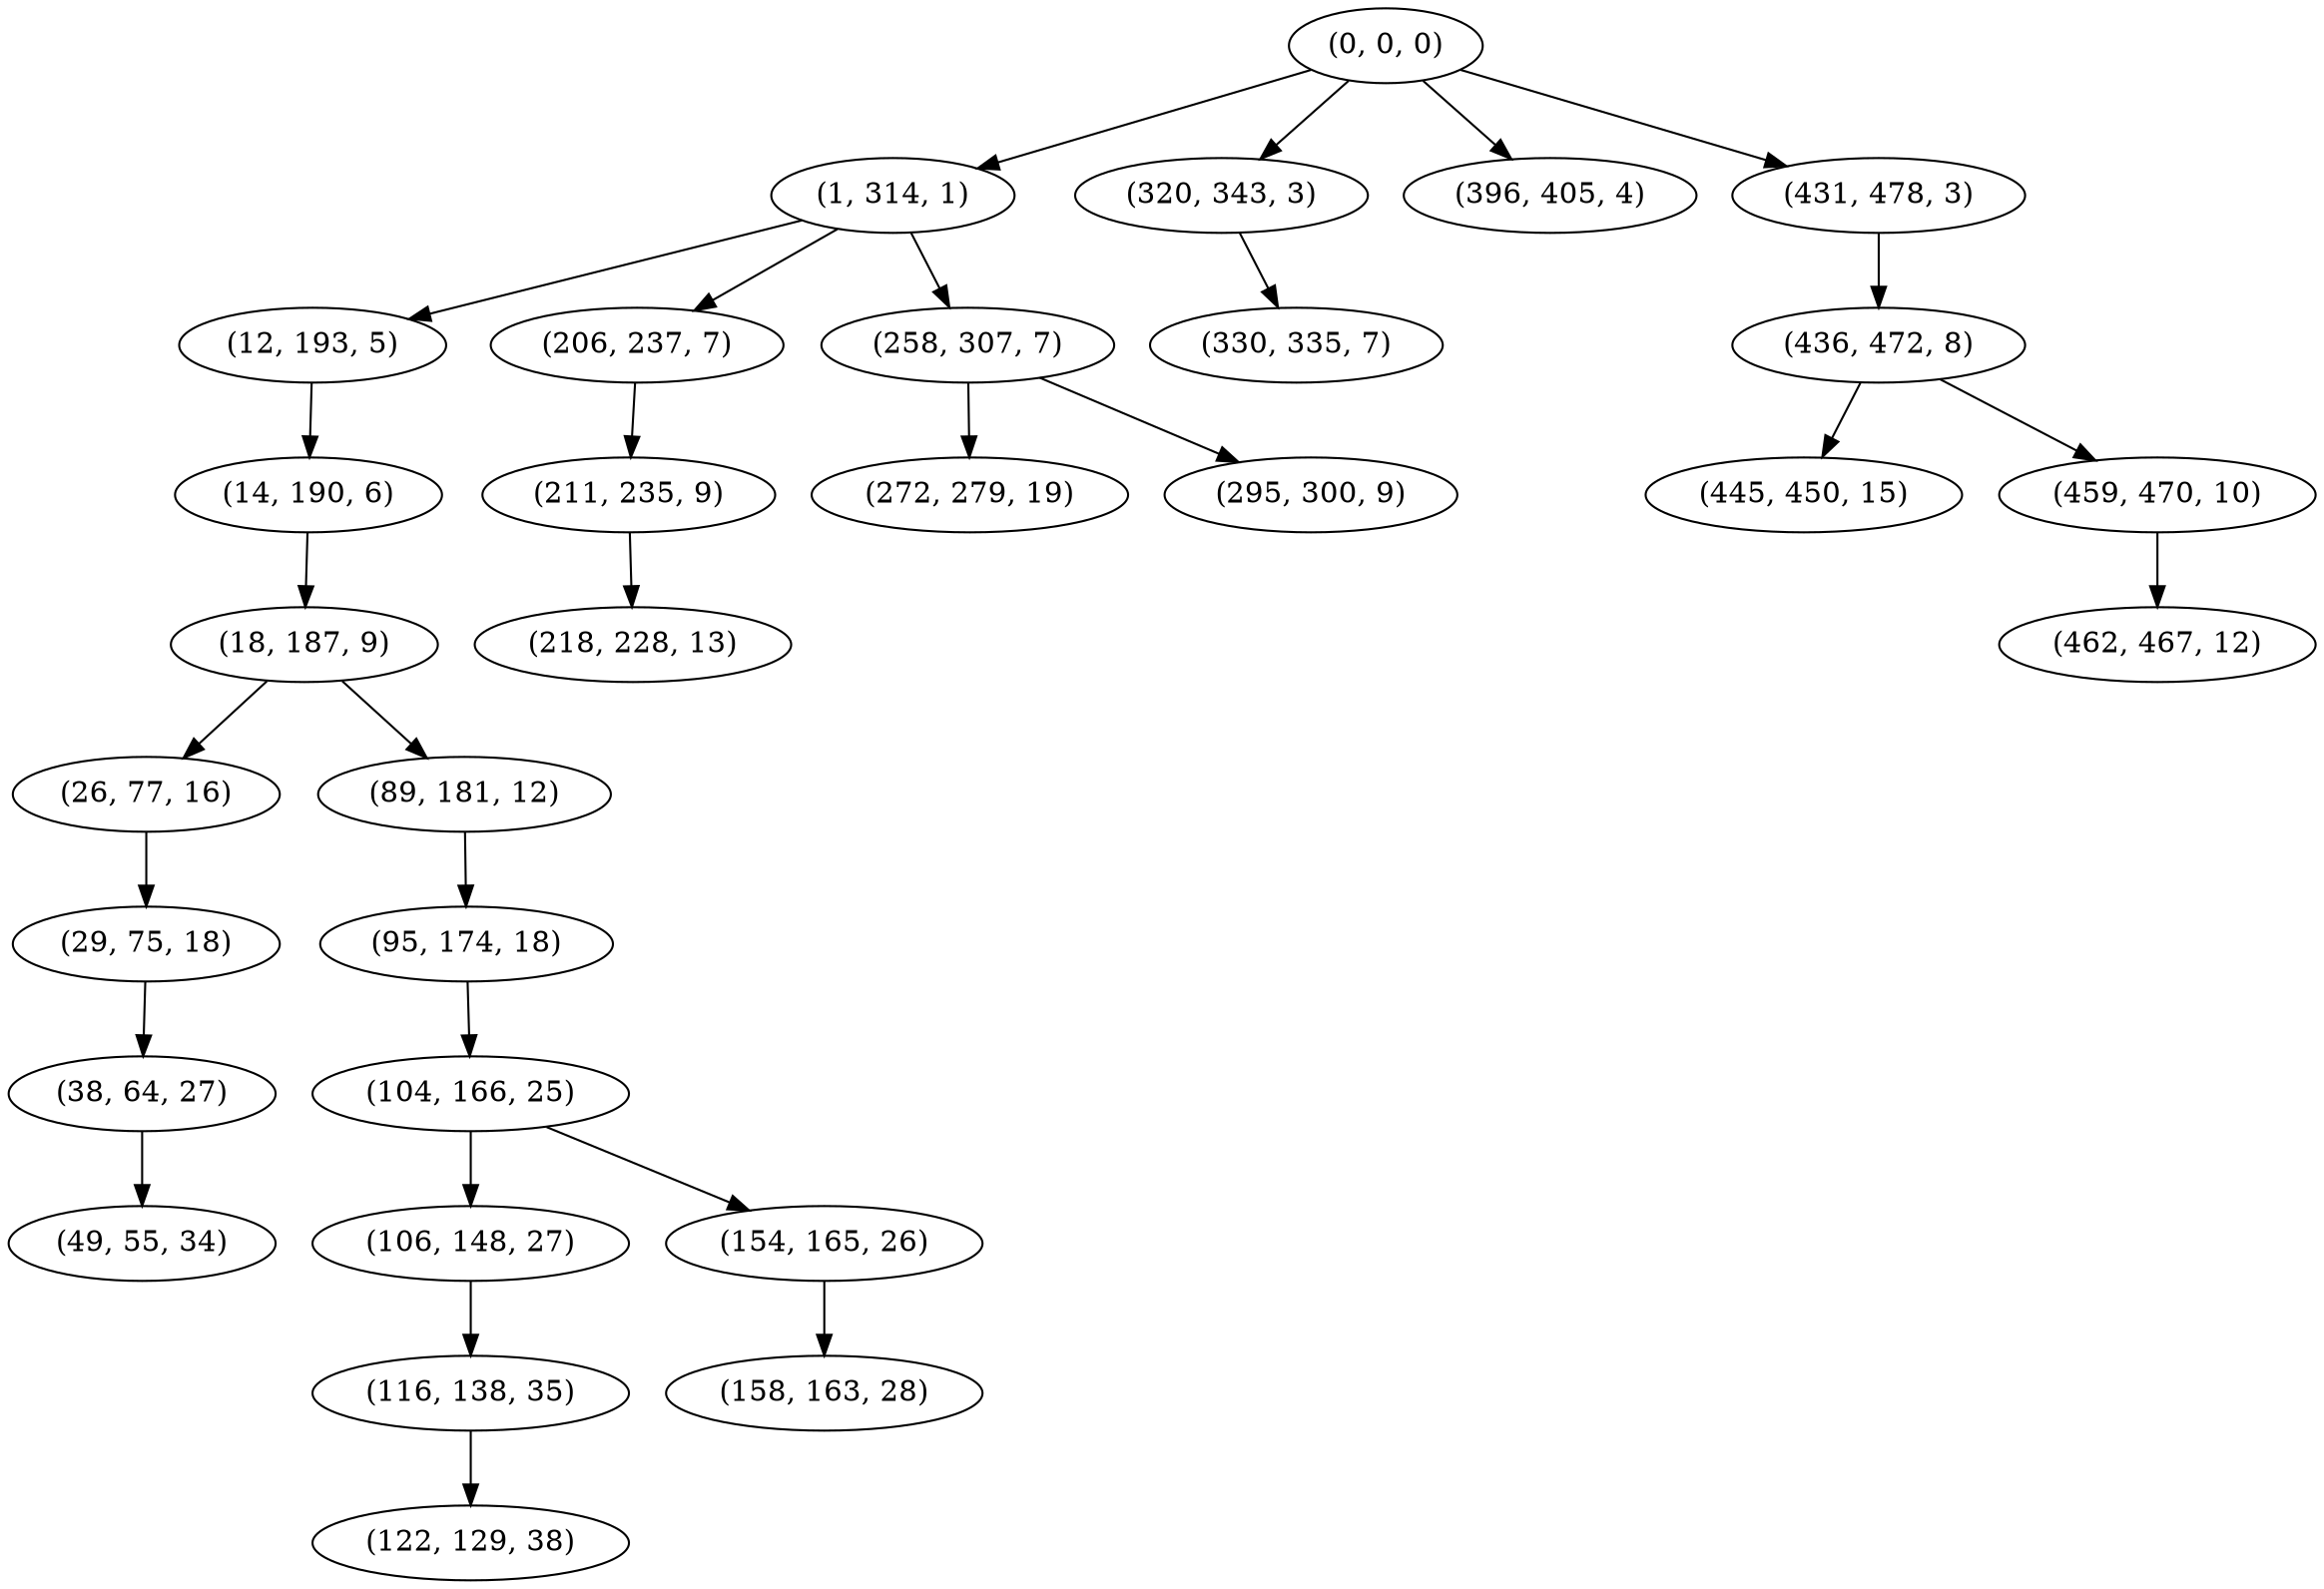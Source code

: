 digraph tree {
    "(0, 0, 0)";
    "(1, 314, 1)";
    "(12, 193, 5)";
    "(14, 190, 6)";
    "(18, 187, 9)";
    "(26, 77, 16)";
    "(29, 75, 18)";
    "(38, 64, 27)";
    "(49, 55, 34)";
    "(89, 181, 12)";
    "(95, 174, 18)";
    "(104, 166, 25)";
    "(106, 148, 27)";
    "(116, 138, 35)";
    "(122, 129, 38)";
    "(154, 165, 26)";
    "(158, 163, 28)";
    "(206, 237, 7)";
    "(211, 235, 9)";
    "(218, 228, 13)";
    "(258, 307, 7)";
    "(272, 279, 19)";
    "(295, 300, 9)";
    "(320, 343, 3)";
    "(330, 335, 7)";
    "(396, 405, 4)";
    "(431, 478, 3)";
    "(436, 472, 8)";
    "(445, 450, 15)";
    "(459, 470, 10)";
    "(462, 467, 12)";
    "(0, 0, 0)" -> "(1, 314, 1)";
    "(0, 0, 0)" -> "(320, 343, 3)";
    "(0, 0, 0)" -> "(396, 405, 4)";
    "(0, 0, 0)" -> "(431, 478, 3)";
    "(1, 314, 1)" -> "(12, 193, 5)";
    "(1, 314, 1)" -> "(206, 237, 7)";
    "(1, 314, 1)" -> "(258, 307, 7)";
    "(12, 193, 5)" -> "(14, 190, 6)";
    "(14, 190, 6)" -> "(18, 187, 9)";
    "(18, 187, 9)" -> "(26, 77, 16)";
    "(18, 187, 9)" -> "(89, 181, 12)";
    "(26, 77, 16)" -> "(29, 75, 18)";
    "(29, 75, 18)" -> "(38, 64, 27)";
    "(38, 64, 27)" -> "(49, 55, 34)";
    "(89, 181, 12)" -> "(95, 174, 18)";
    "(95, 174, 18)" -> "(104, 166, 25)";
    "(104, 166, 25)" -> "(106, 148, 27)";
    "(104, 166, 25)" -> "(154, 165, 26)";
    "(106, 148, 27)" -> "(116, 138, 35)";
    "(116, 138, 35)" -> "(122, 129, 38)";
    "(154, 165, 26)" -> "(158, 163, 28)";
    "(206, 237, 7)" -> "(211, 235, 9)";
    "(211, 235, 9)" -> "(218, 228, 13)";
    "(258, 307, 7)" -> "(272, 279, 19)";
    "(258, 307, 7)" -> "(295, 300, 9)";
    "(320, 343, 3)" -> "(330, 335, 7)";
    "(431, 478, 3)" -> "(436, 472, 8)";
    "(436, 472, 8)" -> "(445, 450, 15)";
    "(436, 472, 8)" -> "(459, 470, 10)";
    "(459, 470, 10)" -> "(462, 467, 12)";
}

